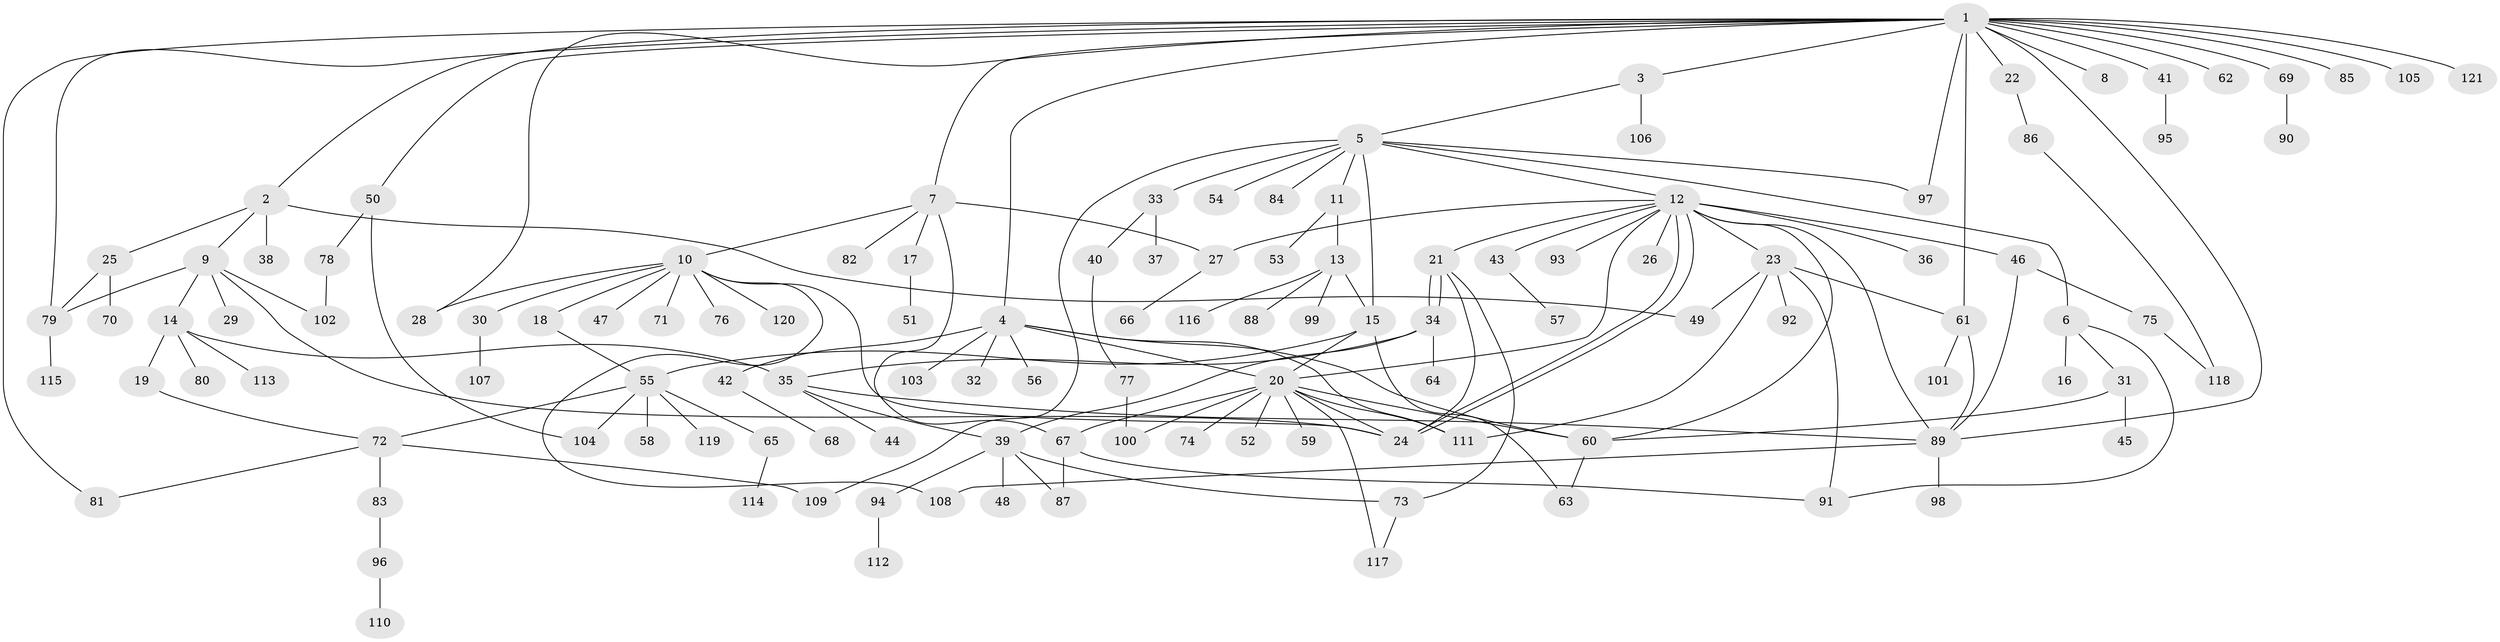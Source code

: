 // coarse degree distribution, {23: 0.011363636363636364, 5: 0.056818181818181816, 2: 0.22727272727272727, 8: 0.022727272727272728, 11: 0.011363636363636364, 3: 0.056818181818181816, 1: 0.48863636363636365, 9: 0.011363636363636364, 14: 0.011363636363636364, 4: 0.045454545454545456, 7: 0.022727272727272728, 12: 0.011363636363636364, 6: 0.022727272727272728}
// Generated by graph-tools (version 1.1) at 2025/51/02/27/25 19:51:53]
// undirected, 121 vertices, 163 edges
graph export_dot {
graph [start="1"]
  node [color=gray90,style=filled];
  1;
  2;
  3;
  4;
  5;
  6;
  7;
  8;
  9;
  10;
  11;
  12;
  13;
  14;
  15;
  16;
  17;
  18;
  19;
  20;
  21;
  22;
  23;
  24;
  25;
  26;
  27;
  28;
  29;
  30;
  31;
  32;
  33;
  34;
  35;
  36;
  37;
  38;
  39;
  40;
  41;
  42;
  43;
  44;
  45;
  46;
  47;
  48;
  49;
  50;
  51;
  52;
  53;
  54;
  55;
  56;
  57;
  58;
  59;
  60;
  61;
  62;
  63;
  64;
  65;
  66;
  67;
  68;
  69;
  70;
  71;
  72;
  73;
  74;
  75;
  76;
  77;
  78;
  79;
  80;
  81;
  82;
  83;
  84;
  85;
  86;
  87;
  88;
  89;
  90;
  91;
  92;
  93;
  94;
  95;
  96;
  97;
  98;
  99;
  100;
  101;
  102;
  103;
  104;
  105;
  106;
  107;
  108;
  109;
  110;
  111;
  112;
  113;
  114;
  115;
  116;
  117;
  118;
  119;
  120;
  121;
  1 -- 2;
  1 -- 3;
  1 -- 4;
  1 -- 7;
  1 -- 8;
  1 -- 22;
  1 -- 28;
  1 -- 41;
  1 -- 50;
  1 -- 61;
  1 -- 62;
  1 -- 69;
  1 -- 79;
  1 -- 81;
  1 -- 85;
  1 -- 89;
  1 -- 97;
  1 -- 105;
  1 -- 121;
  2 -- 9;
  2 -- 25;
  2 -- 38;
  2 -- 49;
  3 -- 5;
  3 -- 106;
  4 -- 20;
  4 -- 32;
  4 -- 42;
  4 -- 56;
  4 -- 60;
  4 -- 103;
  4 -- 111;
  5 -- 6;
  5 -- 11;
  5 -- 12;
  5 -- 15;
  5 -- 33;
  5 -- 54;
  5 -- 84;
  5 -- 97;
  5 -- 109;
  6 -- 16;
  6 -- 31;
  6 -- 91;
  7 -- 10;
  7 -- 17;
  7 -- 27;
  7 -- 67;
  7 -- 82;
  9 -- 14;
  9 -- 24;
  9 -- 29;
  9 -- 79;
  9 -- 102;
  10 -- 18;
  10 -- 24;
  10 -- 28;
  10 -- 30;
  10 -- 47;
  10 -- 71;
  10 -- 76;
  10 -- 108;
  10 -- 120;
  11 -- 13;
  11 -- 53;
  12 -- 20;
  12 -- 21;
  12 -- 23;
  12 -- 24;
  12 -- 24;
  12 -- 26;
  12 -- 27;
  12 -- 36;
  12 -- 43;
  12 -- 46;
  12 -- 60;
  12 -- 89;
  12 -- 93;
  13 -- 15;
  13 -- 88;
  13 -- 99;
  13 -- 116;
  14 -- 19;
  14 -- 35;
  14 -- 80;
  14 -- 113;
  15 -- 20;
  15 -- 55;
  15 -- 63;
  17 -- 51;
  18 -- 55;
  19 -- 72;
  20 -- 24;
  20 -- 52;
  20 -- 59;
  20 -- 60;
  20 -- 67;
  20 -- 74;
  20 -- 100;
  20 -- 111;
  20 -- 117;
  21 -- 24;
  21 -- 34;
  21 -- 34;
  21 -- 73;
  22 -- 86;
  23 -- 49;
  23 -- 61;
  23 -- 91;
  23 -- 92;
  23 -- 111;
  25 -- 70;
  25 -- 79;
  27 -- 66;
  30 -- 107;
  31 -- 45;
  31 -- 60;
  33 -- 37;
  33 -- 40;
  34 -- 35;
  34 -- 39;
  34 -- 64;
  35 -- 39;
  35 -- 44;
  35 -- 89;
  39 -- 48;
  39 -- 73;
  39 -- 87;
  39 -- 94;
  40 -- 77;
  41 -- 95;
  42 -- 68;
  43 -- 57;
  46 -- 75;
  46 -- 89;
  50 -- 78;
  50 -- 104;
  55 -- 58;
  55 -- 65;
  55 -- 72;
  55 -- 104;
  55 -- 119;
  60 -- 63;
  61 -- 89;
  61 -- 101;
  65 -- 114;
  67 -- 87;
  67 -- 91;
  69 -- 90;
  72 -- 81;
  72 -- 83;
  72 -- 109;
  73 -- 117;
  75 -- 118;
  77 -- 100;
  78 -- 102;
  79 -- 115;
  83 -- 96;
  86 -- 118;
  89 -- 98;
  89 -- 108;
  94 -- 112;
  96 -- 110;
}
